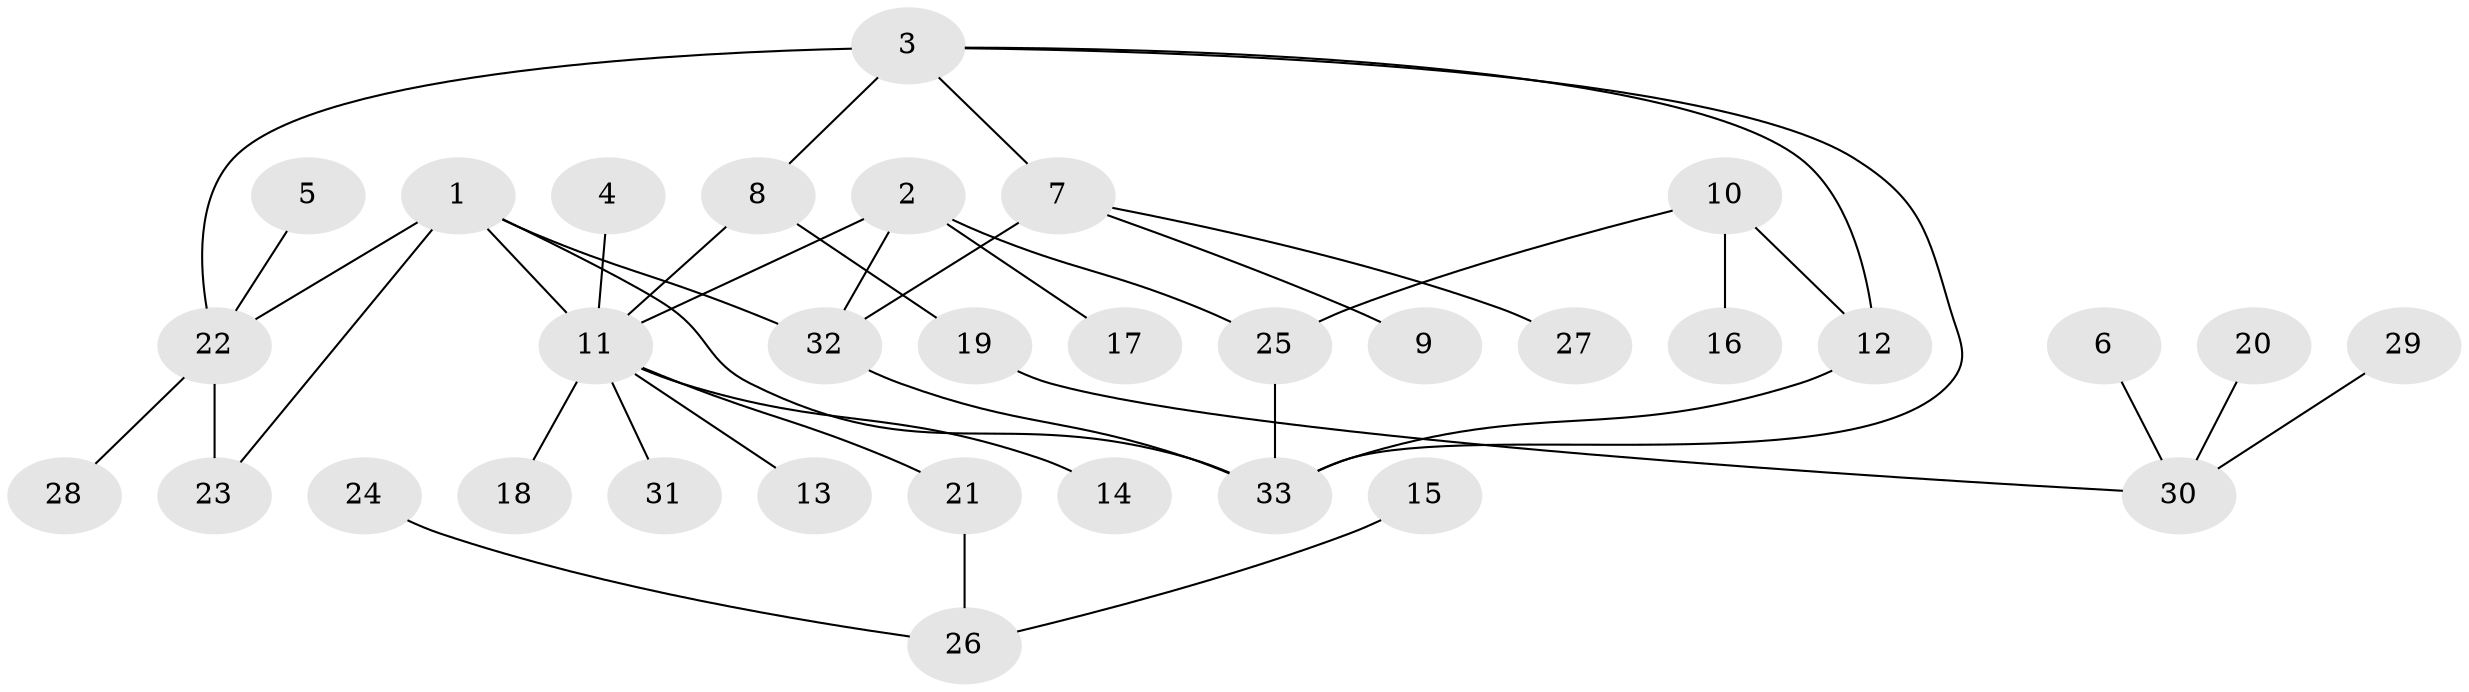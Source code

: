 // original degree distribution, {5: 0.09090909090909091, 4: 0.07575757575757576, 7: 0.015151515151515152, 6: 0.06060606060606061, 3: 0.06060606060606061, 12: 0.015151515151515152, 1: 0.5606060606060606, 2: 0.12121212121212122}
// Generated by graph-tools (version 1.1) at 2025/02/03/09/25 03:02:31]
// undirected, 33 vertices, 41 edges
graph export_dot {
graph [start="1"]
  node [color=gray90,style=filled];
  1;
  2;
  3;
  4;
  5;
  6;
  7;
  8;
  9;
  10;
  11;
  12;
  13;
  14;
  15;
  16;
  17;
  18;
  19;
  20;
  21;
  22;
  23;
  24;
  25;
  26;
  27;
  28;
  29;
  30;
  31;
  32;
  33;
  1 -- 11 [weight=1.0];
  1 -- 22 [weight=1.0];
  1 -- 23 [weight=1.0];
  1 -- 32 [weight=1.0];
  1 -- 33 [weight=1.0];
  2 -- 11 [weight=2.0];
  2 -- 17 [weight=1.0];
  2 -- 25 [weight=1.0];
  2 -- 32 [weight=2.0];
  3 -- 7 [weight=1.0];
  3 -- 8 [weight=2.0];
  3 -- 12 [weight=1.0];
  3 -- 22 [weight=1.0];
  3 -- 33 [weight=1.0];
  4 -- 11 [weight=1.0];
  5 -- 22 [weight=1.0];
  6 -- 30 [weight=1.0];
  7 -- 9 [weight=1.0];
  7 -- 27 [weight=1.0];
  7 -- 32 [weight=2.0];
  8 -- 11 [weight=1.0];
  8 -- 19 [weight=1.0];
  10 -- 12 [weight=1.0];
  10 -- 16 [weight=1.0];
  10 -- 25 [weight=1.0];
  11 -- 13 [weight=1.0];
  11 -- 14 [weight=1.0];
  11 -- 18 [weight=1.0];
  11 -- 21 [weight=1.0];
  11 -- 31 [weight=1.0];
  12 -- 33 [weight=1.0];
  15 -- 26 [weight=1.0];
  19 -- 30 [weight=1.0];
  20 -- 30 [weight=1.0];
  21 -- 26 [weight=1.0];
  22 -- 23 [weight=1.0];
  22 -- 28 [weight=1.0];
  24 -- 26 [weight=1.0];
  25 -- 33 [weight=2.0];
  29 -- 30 [weight=1.0];
  32 -- 33 [weight=1.0];
}
